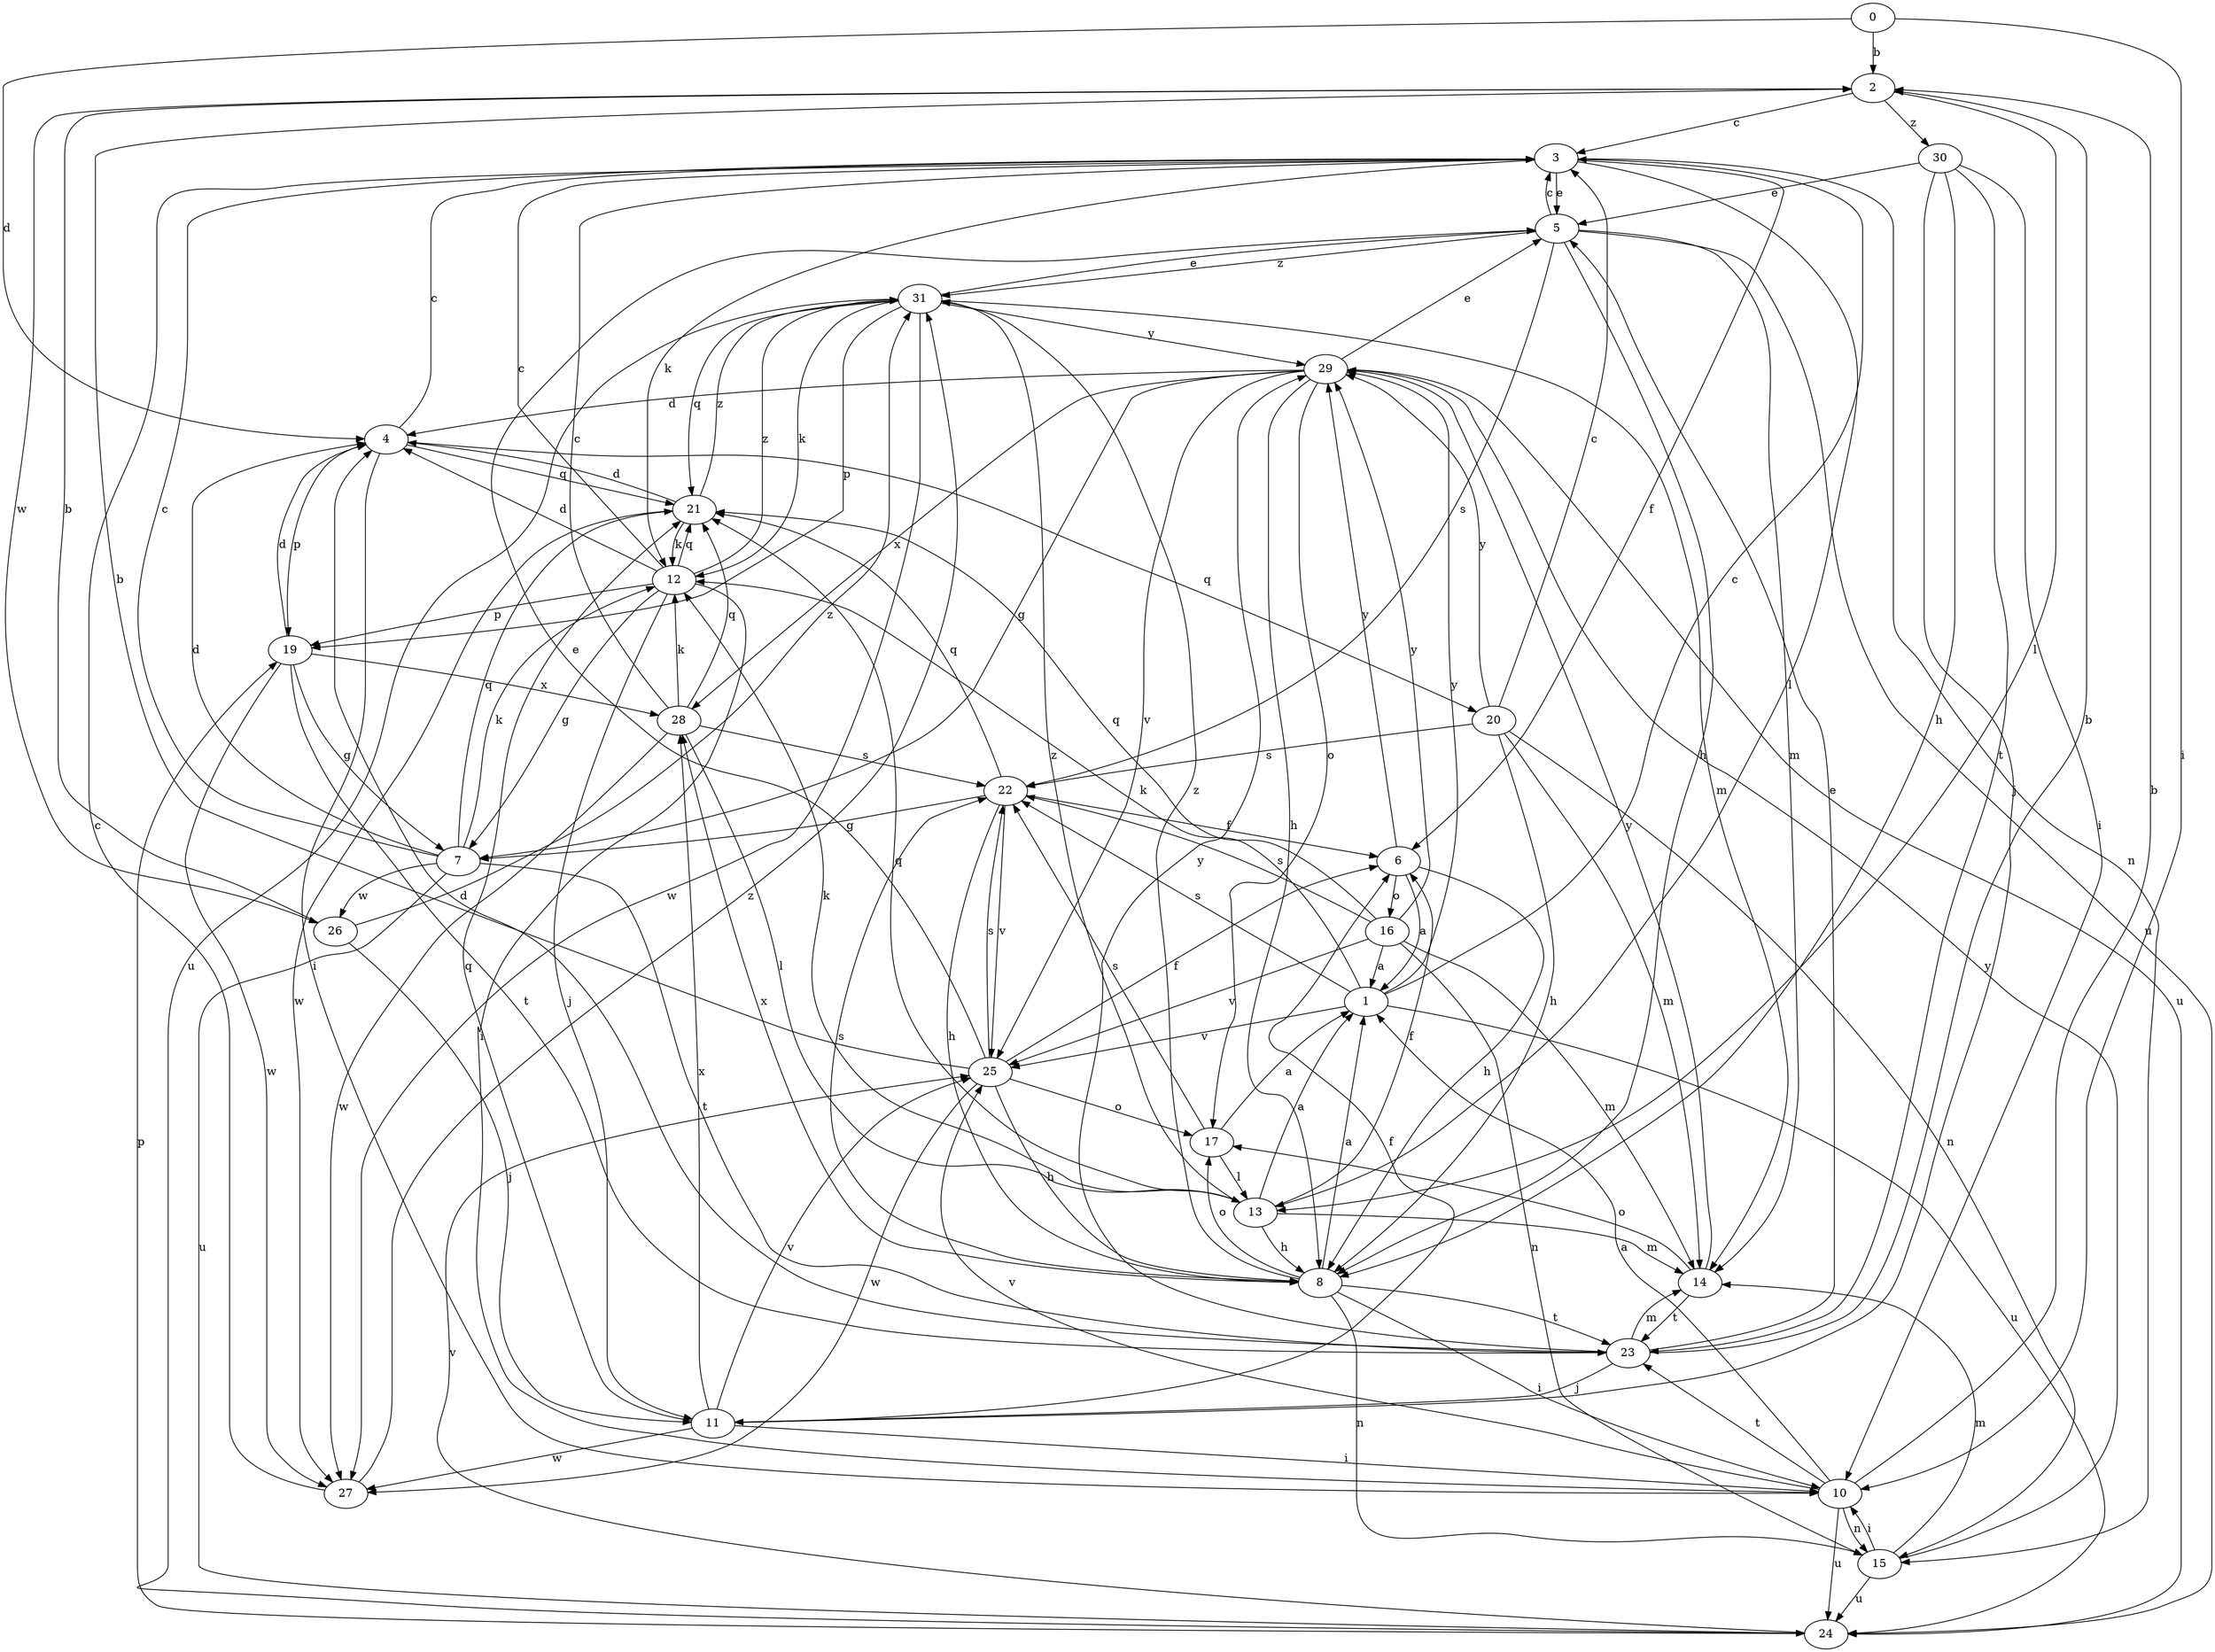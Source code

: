 strict digraph  {
0;
1;
2;
3;
4;
5;
6;
7;
8;
10;
11;
12;
13;
14;
15;
16;
17;
19;
20;
21;
22;
23;
24;
25;
26;
27;
28;
29;
30;
31;
0 -> 2  [label=b];
0 -> 4  [label=d];
0 -> 10  [label=i];
1 -> 3  [label=c];
1 -> 12  [label=k];
1 -> 22  [label=s];
1 -> 24  [label=u];
1 -> 25  [label=v];
1 -> 29  [label=y];
2 -> 3  [label=c];
2 -> 13  [label=l];
2 -> 26  [label=w];
2 -> 30  [label=z];
3 -> 5  [label=e];
3 -> 6  [label=f];
3 -> 12  [label=k];
3 -> 13  [label=l];
3 -> 15  [label=n];
4 -> 3  [label=c];
4 -> 10  [label=i];
4 -> 19  [label=p];
4 -> 20  [label=q];
4 -> 21  [label=q];
5 -> 3  [label=c];
5 -> 8  [label=h];
5 -> 14  [label=m];
5 -> 22  [label=s];
5 -> 24  [label=u];
5 -> 31  [label=z];
6 -> 1  [label=a];
6 -> 8  [label=h];
6 -> 16  [label=o];
6 -> 29  [label=y];
7 -> 3  [label=c];
7 -> 4  [label=d];
7 -> 12  [label=k];
7 -> 21  [label=q];
7 -> 23  [label=t];
7 -> 24  [label=u];
7 -> 26  [label=w];
8 -> 1  [label=a];
8 -> 10  [label=i];
8 -> 15  [label=n];
8 -> 17  [label=o];
8 -> 22  [label=s];
8 -> 23  [label=t];
8 -> 28  [label=x];
8 -> 31  [label=z];
10 -> 1  [label=a];
10 -> 2  [label=b];
10 -> 15  [label=n];
10 -> 23  [label=t];
10 -> 24  [label=u];
10 -> 25  [label=v];
11 -> 6  [label=f];
11 -> 10  [label=i];
11 -> 21  [label=q];
11 -> 25  [label=v];
11 -> 27  [label=w];
11 -> 28  [label=x];
12 -> 3  [label=c];
12 -> 4  [label=d];
12 -> 7  [label=g];
12 -> 10  [label=i];
12 -> 11  [label=j];
12 -> 19  [label=p];
12 -> 21  [label=q];
12 -> 31  [label=z];
13 -> 1  [label=a];
13 -> 6  [label=f];
13 -> 8  [label=h];
13 -> 12  [label=k];
13 -> 14  [label=m];
13 -> 21  [label=q];
13 -> 31  [label=z];
14 -> 17  [label=o];
14 -> 23  [label=t];
14 -> 29  [label=y];
15 -> 10  [label=i];
15 -> 14  [label=m];
15 -> 24  [label=u];
15 -> 29  [label=y];
16 -> 1  [label=a];
16 -> 14  [label=m];
16 -> 15  [label=n];
16 -> 21  [label=q];
16 -> 22  [label=s];
16 -> 25  [label=v];
16 -> 29  [label=y];
17 -> 1  [label=a];
17 -> 13  [label=l];
17 -> 22  [label=s];
19 -> 4  [label=d];
19 -> 7  [label=g];
19 -> 23  [label=t];
19 -> 27  [label=w];
19 -> 28  [label=x];
20 -> 3  [label=c];
20 -> 8  [label=h];
20 -> 14  [label=m];
20 -> 15  [label=n];
20 -> 22  [label=s];
20 -> 29  [label=y];
21 -> 4  [label=d];
21 -> 12  [label=k];
21 -> 27  [label=w];
21 -> 31  [label=z];
22 -> 6  [label=f];
22 -> 7  [label=g];
22 -> 8  [label=h];
22 -> 21  [label=q];
22 -> 25  [label=v];
23 -> 2  [label=b];
23 -> 4  [label=d];
23 -> 5  [label=e];
23 -> 11  [label=j];
23 -> 14  [label=m];
23 -> 29  [label=y];
24 -> 19  [label=p];
24 -> 25  [label=v];
25 -> 2  [label=b];
25 -> 5  [label=e];
25 -> 6  [label=f];
25 -> 8  [label=h];
25 -> 17  [label=o];
25 -> 22  [label=s];
25 -> 27  [label=w];
26 -> 2  [label=b];
26 -> 11  [label=j];
26 -> 31  [label=z];
27 -> 3  [label=c];
27 -> 31  [label=z];
28 -> 3  [label=c];
28 -> 12  [label=k];
28 -> 13  [label=l];
28 -> 21  [label=q];
28 -> 22  [label=s];
28 -> 27  [label=w];
29 -> 4  [label=d];
29 -> 5  [label=e];
29 -> 7  [label=g];
29 -> 8  [label=h];
29 -> 17  [label=o];
29 -> 24  [label=u];
29 -> 25  [label=v];
29 -> 28  [label=x];
30 -> 5  [label=e];
30 -> 8  [label=h];
30 -> 10  [label=i];
30 -> 11  [label=j];
30 -> 23  [label=t];
31 -> 5  [label=e];
31 -> 12  [label=k];
31 -> 14  [label=m];
31 -> 19  [label=p];
31 -> 21  [label=q];
31 -> 24  [label=u];
31 -> 27  [label=w];
31 -> 29  [label=y];
}
